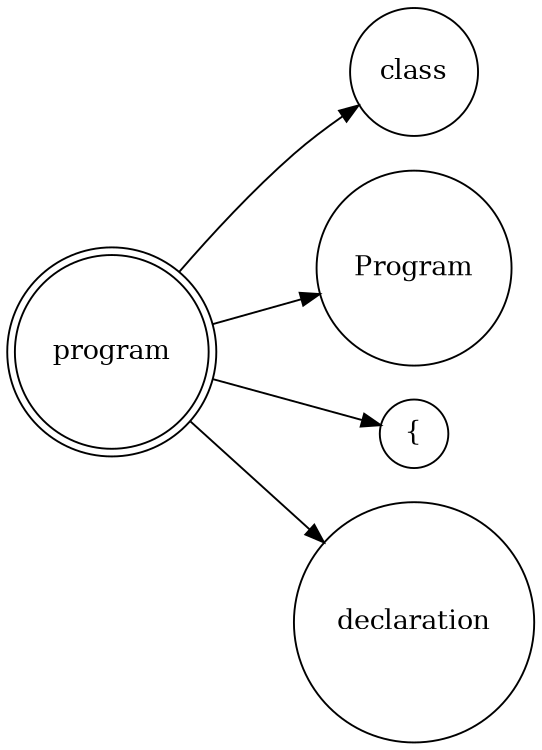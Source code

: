 digraph finite_state_machine {
	rankdir=LR size="8,5"
	node [shape=doublecircle]
	program
	node [shape=circle]
	program -> class [label=" "]
	program -> Program [label=" "]
	program -> "{" [label=" "]
	program -> declaration [label=" "]
}
